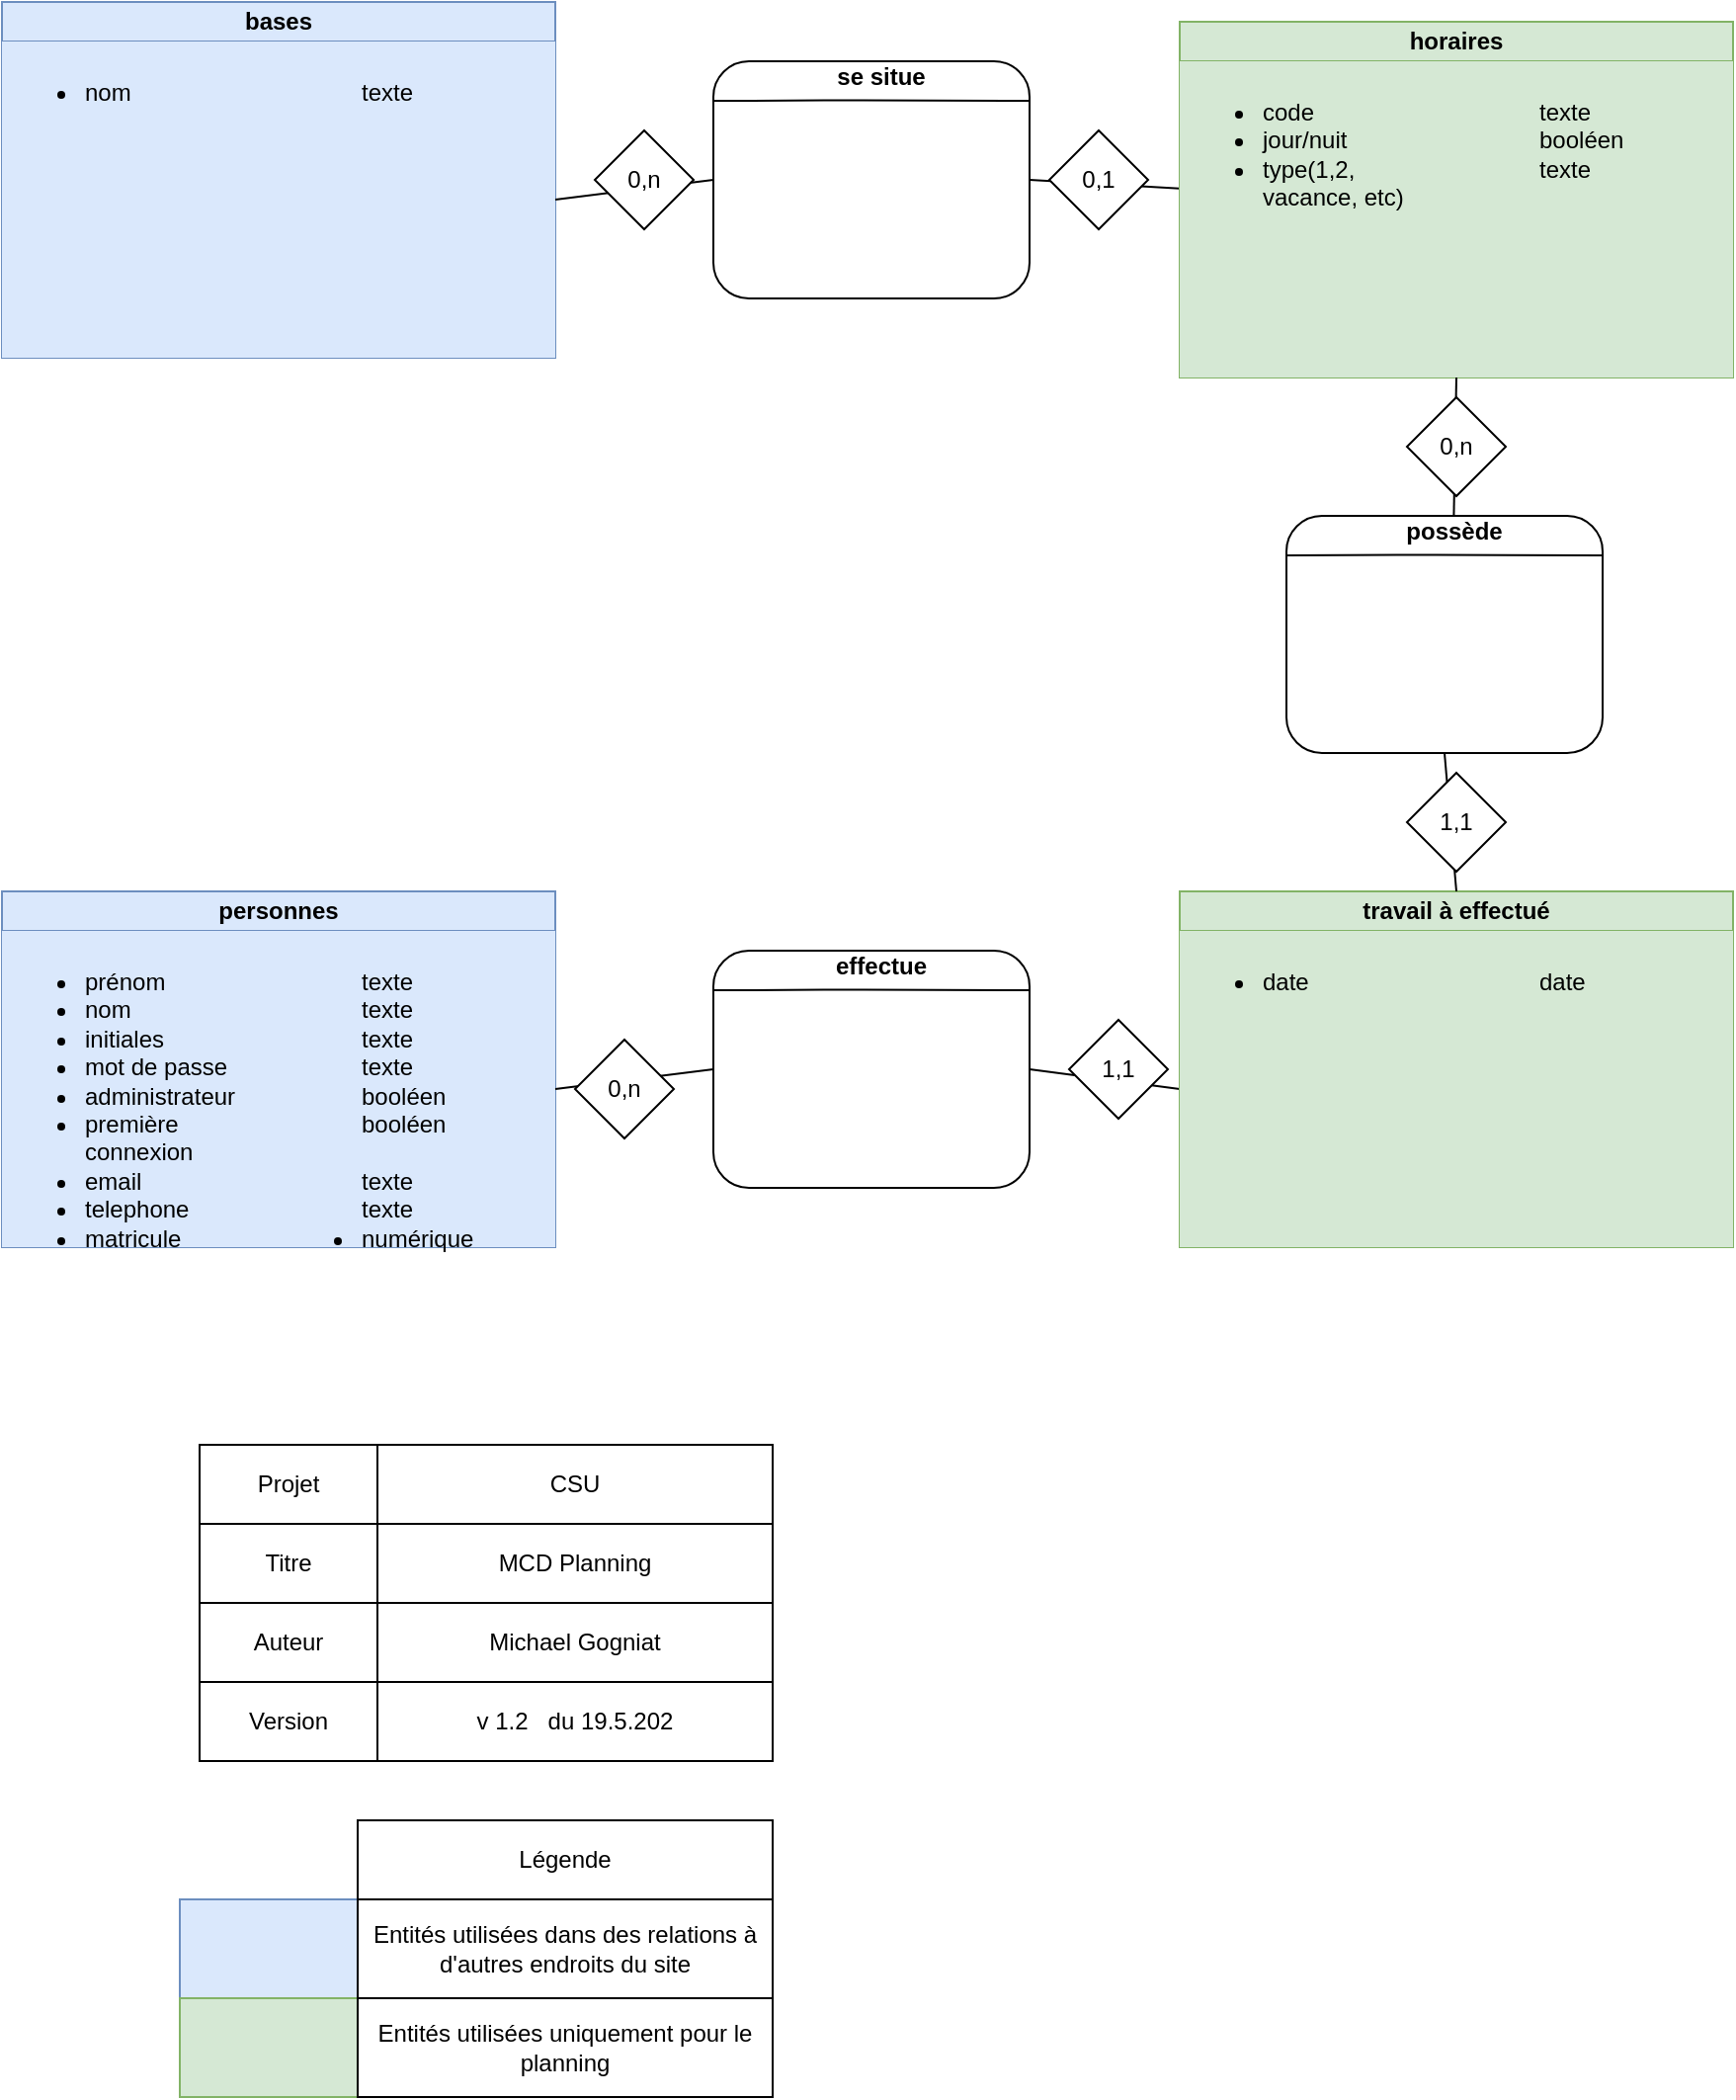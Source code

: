 <mxfile version="14.6.13" type="device"><diagram id="Emja7hMXI2FljJpUWiSh" name="Page-1"><mxGraphModel dx="3567" dy="806" grid="1" gridSize="10" guides="1" tooltips="1" connect="1" arrows="1" fold="1" page="1" pageScale="1" pageWidth="827" pageHeight="1169" math="0" shadow="0"><root><mxCell id="0"/><mxCell id="1" parent="0"/><mxCell id="C8RjLnPM1kb7HqwEhGF7-66" value="" style="endArrow=none;html=1;entryX=1;entryY=0.5;entryDx=0;entryDy=0;exitX=1;exitY=0.5;exitDx=0;exitDy=0;" parent="1" source="C8RjLnPM1kb7HqwEhGF7-62" edge="1"><mxGeometry width="50" height="50" relative="1" as="geometry"><mxPoint x="-924" y="190" as="sourcePoint"/><mxPoint x="-1540" y="170" as="targetPoint"/></mxGeometry></mxCell><mxCell id="5Gpysb1sgo4APHkWmdsX-26" value="Projet" style="rounded=0;whiteSpace=wrap;html=1;labelBackgroundColor=none;align=center;" parent="1" vertex="1"><mxGeometry x="-2310" y="790" width="90" height="40" as="geometry"/></mxCell><mxCell id="5Gpysb1sgo4APHkWmdsX-27" value="Titre" style="rounded=0;whiteSpace=wrap;html=1;labelBackgroundColor=none;" parent="1" vertex="1"><mxGeometry x="-2310" y="830" width="90" height="40" as="geometry"/></mxCell><mxCell id="5Gpysb1sgo4APHkWmdsX-28" value="Auteur" style="rounded=0;whiteSpace=wrap;html=1;labelBackgroundColor=none;" parent="1" vertex="1"><mxGeometry x="-2310" y="870" width="90" height="40" as="geometry"/></mxCell><mxCell id="5Gpysb1sgo4APHkWmdsX-29" value="Version" style="rounded=0;whiteSpace=wrap;html=1;labelBackgroundColor=none;" parent="1" vertex="1"><mxGeometry x="-2310" y="910" width="90" height="40" as="geometry"/></mxCell><mxCell id="5Gpysb1sgo4APHkWmdsX-30" value="MCD Planning" style="rounded=0;whiteSpace=wrap;html=1;labelBackgroundColor=none;align=center;" parent="1" vertex="1"><mxGeometry x="-2220" y="830" width="200" height="40" as="geometry"/></mxCell><mxCell id="5Gpysb1sgo4APHkWmdsX-31" value="CSU" style="rounded=0;whiteSpace=wrap;html=1;labelBackgroundColor=none;" parent="1" vertex="1"><mxGeometry x="-2220" y="790" width="200" height="40" as="geometry"/></mxCell><mxCell id="5Gpysb1sgo4APHkWmdsX-32" value="v 1.2&amp;nbsp; &amp;nbsp;du 19.5.202" style="rounded=0;whiteSpace=wrap;html=1;labelBackgroundColor=none;" parent="1" vertex="1"><mxGeometry x="-2220" y="910" width="200" height="40" as="geometry"/></mxCell><mxCell id="5Gpysb1sgo4APHkWmdsX-33" value="Michael Gogniat" style="rounded=0;whiteSpace=wrap;html=1;labelBackgroundColor=none;" parent="1" vertex="1"><mxGeometry x="-2220" y="870" width="200" height="40" as="geometry"/></mxCell><mxCell id="5Gpysb1sgo4APHkWmdsX-34" value="" style="rounded=0;whiteSpace=wrap;html=1;labelBackgroundColor=none;fillColor=#dae8fc;strokeColor=#6c8ebf;" parent="1" vertex="1"><mxGeometry x="-2320" y="1020" width="90" height="50" as="geometry"/></mxCell><mxCell id="5Gpysb1sgo4APHkWmdsX-35" value="Entités utilisées dans des relations à d'autres endroits du site" style="rounded=0;whiteSpace=wrap;html=1;labelBackgroundColor=none;align=center;" parent="1" vertex="1"><mxGeometry x="-2230" y="1020" width="210" height="50" as="geometry"/></mxCell><mxCell id="5Gpysb1sgo4APHkWmdsX-36" value="Légende" style="rounded=0;whiteSpace=wrap;html=1;labelBackgroundColor=none;" parent="1" vertex="1"><mxGeometry x="-2230" y="980" width="210" height="40" as="geometry"/></mxCell><mxCell id="5Gpysb1sgo4APHkWmdsX-37" value="" style="rounded=0;whiteSpace=wrap;html=1;labelBackgroundColor=none;fillColor=#d5e8d4;strokeColor=#82b366;" parent="1" vertex="1"><mxGeometry x="-2320" y="1070" width="90" height="50" as="geometry"/></mxCell><mxCell id="5Gpysb1sgo4APHkWmdsX-38" value="Entités utilisées uniquement pour le planning" style="rounded=0;whiteSpace=wrap;html=1;labelBackgroundColor=none;align=center;" parent="1" vertex="1"><mxGeometry x="-2230" y="1070" width="210" height="50" as="geometry"/></mxCell><mxCell id="5Gpysb1sgo4APHkWmdsX-46" value="&lt;div style=&quot;box-sizing: border-box ; width: 100% ; padding: 2px&quot;&gt;c&lt;/div&gt;" style="verticalAlign=top;align=center;overflow=fill;html=1;rounded=0;shadow=0;comic=0;labelBackgroundColor=none;strokeColor=#6c8ebf;strokeWidth=1;fillColor=#dae8fc;fontFamily=Verdana;fontSize=12;" parent="1" vertex="1"><mxGeometry x="-2410" y="510" width="280" height="180" as="geometry"/></mxCell><mxCell id="5Gpysb1sgo4APHkWmdsX-47" value="&lt;b&gt;personnes&lt;/b&gt;" style="rounded=0;whiteSpace=wrap;html=1;fillColor=#dae8fc;strokeColor=#6C8EBF;" parent="1" vertex="1"><mxGeometry x="-2410" y="510" width="280" height="20" as="geometry"/></mxCell><mxCell id="5Gpysb1sgo4APHkWmdsX-48" value="&lt;ul&gt;&lt;li&gt;prénom&lt;/li&gt;&lt;li&gt;nom&lt;/li&gt;&lt;li&gt;initiales&lt;/li&gt;&lt;li&gt;mot de passe&lt;/li&gt;&lt;li&gt;administrateur&lt;/li&gt;&lt;li&gt;première connexion&lt;/li&gt;&lt;li&gt;email&lt;/li&gt;&lt;li&gt;telephone&lt;/li&gt;&lt;li&gt;matricule&lt;/li&gt;&lt;/ul&gt;" style="text;fillColor=#dae8fc;html=1;whiteSpace=wrap;verticalAlign=top;overflow=hidden;" parent="1" vertex="1"><mxGeometry x="-2410" y="530" width="140" height="160" as="geometry"/></mxCell><mxCell id="5Gpysb1sgo4APHkWmdsX-49" value="&lt;ul&gt;&lt;li&gt;texte&lt;/li&gt;&lt;li&gt;texte&lt;/li&gt;&lt;li&gt;texte&lt;/li&gt;&lt;li&gt;texte&lt;/li&gt;&lt;li&gt;booléen&lt;/li&gt;&lt;li&gt;booléen&lt;/li&gt;&lt;li&gt;&amp;nbsp;&lt;/li&gt;&lt;li&gt;texte&lt;/li&gt;&lt;li&gt;texte&lt;/li&gt;&lt;li&gt;numérique&lt;/li&gt;&lt;/ul&gt;" style="text;fillColor=#dae8fc;html=1;whiteSpace=wrap;verticalAlign=top;overflow=hidden;" parent="1" vertex="1"><mxGeometry x="-2270" y="530" width="140" height="160" as="geometry"/></mxCell><mxCell id="5Gpysb1sgo4APHkWmdsX-50" value="" style="rounded=0;whiteSpace=wrap;html=1;fillColor=#dae8fc;strokeColor=none;" parent="1" vertex="1"><mxGeometry x="-2270" y="540" width="40" height="140" as="geometry"/></mxCell><mxCell id="5Gpysb1sgo4APHkWmdsX-51" value="c" style="group" parent="1" vertex="1" connectable="0"><mxGeometry x="-2050" y="540" width="160" height="120" as="geometry"/></mxCell><mxCell id="5Gpysb1sgo4APHkWmdsX-52" value="" style="rounded=1;whiteSpace=wrap;html=1;" parent="5Gpysb1sgo4APHkWmdsX-51" vertex="1"><mxGeometry width="160" height="120" as="geometry"/></mxCell><mxCell id="5Gpysb1sgo4APHkWmdsX-53" value="&lt;b&gt;effectue&lt;/b&gt;" style="text;html=1;strokeColor=none;fillColor=none;align=center;verticalAlign=middle;whiteSpace=wrap;rounded=0;" parent="5Gpysb1sgo4APHkWmdsX-51" vertex="1"><mxGeometry x="37.647" width="94.118" height="16.002" as="geometry"/></mxCell><mxCell id="5Gpysb1sgo4APHkWmdsX-54" value="" style="endArrow=none;html=1;entryX=1;entryY=0.167;entryDx=0;entryDy=0;entryPerimeter=0;exitX=0;exitY=0.167;exitDx=0;exitDy=0;exitPerimeter=0;" parent="5Gpysb1sgo4APHkWmdsX-51" source="5Gpysb1sgo4APHkWmdsX-52" target="5Gpysb1sgo4APHkWmdsX-52" edge="1"><mxGeometry width="50" height="50" relative="1" as="geometry"><mxPoint x="386.667" y="-204" as="sourcePoint"/><mxPoint x="480" y="-204" as="targetPoint"/><Array as="points"><mxPoint x="65.882" y="19.765"/></Array></mxGeometry></mxCell><mxCell id="5Gpysb1sgo4APHkWmdsX-55" value="" style="endArrow=none;html=1;entryX=1;entryY=0.5;entryDx=0;entryDy=0;exitX=0;exitY=0.5;exitDx=0;exitDy=0;" parent="1" target="5Gpysb1sgo4APHkWmdsX-52" edge="1"><mxGeometry width="50" height="50" relative="1" as="geometry"><mxPoint x="-1814" y="610" as="sourcePoint"/><mxPoint x="-1440" y="610" as="targetPoint"/></mxGeometry></mxCell><mxCell id="5Gpysb1sgo4APHkWmdsX-56" value="" style="endArrow=none;html=1;entryX=1;entryY=0.5;entryDx=0;entryDy=0;exitX=0;exitY=0.5;exitDx=0;exitDy=0;" parent="1" source="5Gpysb1sgo4APHkWmdsX-52" target="5Gpysb1sgo4APHkWmdsX-49" edge="1"><mxGeometry width="50" height="50" relative="1" as="geometry"><mxPoint x="-1514" y="630" as="sourcePoint"/><mxPoint x="-1430" y="620" as="targetPoint"/></mxGeometry></mxCell><mxCell id="5Gpysb1sgo4APHkWmdsX-57" value="" style="rhombus;whiteSpace=wrap;html=1;strokeColor=#000000;fillColor=#ffffff;" parent="1" vertex="1"><mxGeometry x="-1870" y="575" width="50" height="50" as="geometry"/></mxCell><mxCell id="5Gpysb1sgo4APHkWmdsX-58" value="1,1" style="text;html=1;strokeColor=none;fillColor=none;align=center;verticalAlign=middle;whiteSpace=wrap;rounded=0;" parent="1" vertex="1"><mxGeometry x="-1860" y="590" width="30" height="20" as="geometry"/></mxCell><mxCell id="5Gpysb1sgo4APHkWmdsX-59" value="" style="rhombus;whiteSpace=wrap;html=1;strokeColor=#000000;fillColor=#ffffff;" parent="1" vertex="1"><mxGeometry x="-2120" y="585" width="50" height="50" as="geometry"/></mxCell><mxCell id="5Gpysb1sgo4APHkWmdsX-60" value="0,n" style="text;html=1;strokeColor=none;fillColor=none;align=center;verticalAlign=middle;whiteSpace=wrap;rounded=0;" parent="1" vertex="1"><mxGeometry x="-2110" y="600" width="30" height="20" as="geometry"/></mxCell><mxCell id="C8RjLnPM1kb7HqwEhGF7-1" value="&lt;div style=&quot;box-sizing: border-box ; width: 100% ; padding: 2px&quot;&gt;c&lt;/div&gt;" style="verticalAlign=top;align=center;overflow=fill;html=1;rounded=0;shadow=0;comic=0;labelBackgroundColor=none;strokeColor=#6c8ebf;strokeWidth=1;fillColor=#dae8fc;fontFamily=Verdana;fontSize=12;" parent="1" vertex="1"><mxGeometry x="-2410" y="60" width="280" height="180" as="geometry"/></mxCell><mxCell id="C8RjLnPM1kb7HqwEhGF7-2" value="&lt;b&gt;bases&lt;/b&gt;" style="rounded=0;whiteSpace=wrap;html=1;fillColor=#dae8fc;strokeColor=#6C8EBF;" parent="1" vertex="1"><mxGeometry x="-2410" y="60" width="280" height="20" as="geometry"/></mxCell><mxCell id="C8RjLnPM1kb7HqwEhGF7-3" value="&lt;ul&gt;&lt;li&gt;nom&lt;/li&gt;&lt;/ul&gt;" style="text;fillColor=#dae8fc;html=1;whiteSpace=wrap;verticalAlign=top;overflow=hidden;" parent="1" vertex="1"><mxGeometry x="-2410" y="80" width="140" height="160" as="geometry"/></mxCell><mxCell id="C8RjLnPM1kb7HqwEhGF7-4" value="&lt;ul&gt;&lt;li&gt;texte&lt;br&gt;&lt;/li&gt;&lt;/ul&gt;" style="text;fillColor=#dae8fc;html=1;whiteSpace=wrap;verticalAlign=top;overflow=hidden;" parent="1" vertex="1"><mxGeometry x="-2270" y="80" width="140" height="160" as="geometry"/></mxCell><mxCell id="C8RjLnPM1kb7HqwEhGF7-5" value="" style="rounded=0;whiteSpace=wrap;html=1;fillColor=#dae8fc;strokeColor=none;" parent="1" vertex="1"><mxGeometry x="-2270" y="90" width="40" height="140" as="geometry"/></mxCell><mxCell id="C8RjLnPM1kb7HqwEhGF7-6" value="&lt;div style=&quot;box-sizing: border-box ; width: 100% ; padding: 2px&quot;&gt;cv&lt;/div&gt;" style="verticalAlign=top;align=center;overflow=fill;html=1;rounded=0;shadow=0;comic=0;labelBackgroundColor=none;strokeColor=#82b366;strokeWidth=1;fillColor=#d5e8d4;fontFamily=Verdana;fontSize=12;" parent="1" vertex="1"><mxGeometry x="-1814" y="70" width="280" height="180" as="geometry"/></mxCell><mxCell id="C8RjLnPM1kb7HqwEhGF7-7" value="&lt;b&gt;horaires&lt;/b&gt;" style="rounded=0;whiteSpace=wrap;html=1;fillColor=#d5e8d4;strokeColor=#82b366;" parent="1" vertex="1"><mxGeometry x="-1814" y="70" width="280" height="20" as="geometry"/></mxCell><mxCell id="C8RjLnPM1kb7HqwEhGF7-8" value="&lt;ul&gt;&lt;li&gt;code&lt;/li&gt;&lt;li&gt;jour/nuit&lt;/li&gt;&lt;li&gt;type(1,2, vacance, etc)&lt;/li&gt;&lt;/ul&gt;" style="text;fillColor=#d5e8d4;html=1;whiteSpace=wrap;verticalAlign=top;overflow=hidden;" parent="1" vertex="1"><mxGeometry x="-1814" y="90" width="140" height="160" as="geometry"/></mxCell><mxCell id="C8RjLnPM1kb7HqwEhGF7-9" value="&lt;ul&gt;&lt;li&gt;texte&lt;/li&gt;&lt;li&gt;booléen&lt;/li&gt;&lt;li&gt;texte&lt;/li&gt;&lt;/ul&gt;" style="text;fillColor=#d5e8d4;html=1;whiteSpace=wrap;verticalAlign=top;overflow=hidden;" parent="1" vertex="1"><mxGeometry x="-1674" y="90" width="140" height="160" as="geometry"/></mxCell><mxCell id="C8RjLnPM1kb7HqwEhGF7-10" value="" style="rounded=0;whiteSpace=wrap;html=1;fillColor=#d5e8d4;strokeColor=none;" parent="1" vertex="1"><mxGeometry x="-1674" y="100" width="40" height="140" as="geometry"/></mxCell><mxCell id="C8RjLnPM1kb7HqwEhGF7-16" value="&lt;div style=&quot;box-sizing: border-box ; width: 100% ; padding: 2px&quot;&gt;cv&lt;/div&gt;" style="verticalAlign=top;align=center;overflow=fill;html=1;rounded=0;shadow=0;comic=0;labelBackgroundColor=none;strokeColor=#82b366;strokeWidth=1;fillColor=#d5e8d4;fontFamily=Verdana;fontSize=12;" parent="1" vertex="1"><mxGeometry x="-1814" y="510" width="280" height="180" as="geometry"/></mxCell><mxCell id="C8RjLnPM1kb7HqwEhGF7-17" value="&lt;b&gt;travail à effectué&lt;/b&gt;" style="rounded=0;whiteSpace=wrap;html=1;fillColor=#d5e8d4;strokeColor=#82b366;" parent="1" vertex="1"><mxGeometry x="-1814" y="510" width="280" height="20" as="geometry"/></mxCell><mxCell id="C8RjLnPM1kb7HqwEhGF7-18" value="&lt;ul&gt;&lt;li&gt;date&lt;/li&gt;&lt;/ul&gt;" style="text;fillColor=#d5e8d4;html=1;whiteSpace=wrap;verticalAlign=top;overflow=hidden;" parent="1" vertex="1"><mxGeometry x="-1814" y="530" width="140" height="160" as="geometry"/></mxCell><mxCell id="C8RjLnPM1kb7HqwEhGF7-19" value="&lt;ul&gt;&lt;li&gt;date&lt;/li&gt;&lt;/ul&gt;" style="text;fillColor=#d5e8d4;html=1;whiteSpace=wrap;verticalAlign=top;overflow=hidden;" parent="1" vertex="1"><mxGeometry x="-1674" y="530" width="140" height="160" as="geometry"/></mxCell><mxCell id="C8RjLnPM1kb7HqwEhGF7-20" value="" style="rounded=0;whiteSpace=wrap;html=1;fillColor=#d5e8d4;strokeColor=none;" parent="1" vertex="1"><mxGeometry x="-1674" y="540" width="40" height="140" as="geometry"/></mxCell><mxCell id="C8RjLnPM1kb7HqwEhGF7-44" value="" style="endArrow=none;html=1;entryX=0.5;entryY=1;entryDx=0;entryDy=0;exitX=0.5;exitY=0;exitDx=0;exitDy=0;" parent="1" target="C8RjLnPM1kb7HqwEhGF7-48" edge="1"><mxGeometry width="50" height="50" relative="1" as="geometry"><mxPoint x="-1674" y="510" as="sourcePoint"/><mxPoint x="-1664" y="260" as="targetPoint"/></mxGeometry></mxCell><mxCell id="C8RjLnPM1kb7HqwEhGF7-45" value="" style="endArrow=none;html=1;entryX=1;entryY=1;entryDx=0;entryDy=0;exitX=0.5;exitY=0;exitDx=0;exitDy=0;" parent="1" source="C8RjLnPM1kb7HqwEhGF7-49" edge="1"><mxGeometry width="50" height="50" relative="1" as="geometry"><mxPoint x="-1804" y="180" as="sourcePoint"/><mxPoint x="-1674" y="250" as="targetPoint"/></mxGeometry></mxCell><mxCell id="C8RjLnPM1kb7HqwEhGF7-47" value="c" style="group" parent="1" vertex="1" connectable="0"><mxGeometry x="-1760" y="320" width="160" height="120" as="geometry"/></mxCell><mxCell id="C8RjLnPM1kb7HqwEhGF7-48" value="" style="rounded=1;whiteSpace=wrap;html=1;" parent="C8RjLnPM1kb7HqwEhGF7-47" vertex="1"><mxGeometry width="160" height="120" as="geometry"/></mxCell><mxCell id="C8RjLnPM1kb7HqwEhGF7-49" value="&lt;b&gt;possède&lt;/b&gt;" style="text;html=1;strokeColor=none;fillColor=none;align=center;verticalAlign=middle;whiteSpace=wrap;rounded=0;" parent="C8RjLnPM1kb7HqwEhGF7-47" vertex="1"><mxGeometry x="37.647" width="94.118" height="16.002" as="geometry"/></mxCell><mxCell id="C8RjLnPM1kb7HqwEhGF7-50" value="" style="endArrow=none;html=1;entryX=1;entryY=0.167;entryDx=0;entryDy=0;entryPerimeter=0;exitX=0;exitY=0.167;exitDx=0;exitDy=0;exitPerimeter=0;" parent="C8RjLnPM1kb7HqwEhGF7-47" source="C8RjLnPM1kb7HqwEhGF7-48" target="C8RjLnPM1kb7HqwEhGF7-48" edge="1"><mxGeometry width="50" height="50" relative="1" as="geometry"><mxPoint x="386.667" y="-204" as="sourcePoint"/><mxPoint x="480" y="-204" as="targetPoint"/><Array as="points"><mxPoint x="65.882" y="19.765"/></Array></mxGeometry></mxCell><mxCell id="C8RjLnPM1kb7HqwEhGF7-51" value="" style="rhombus;whiteSpace=wrap;html=1;strokeColor=#000000;fillColor=#ffffff;" parent="1" vertex="1"><mxGeometry x="-1699" y="260" width="50" height="50" as="geometry"/></mxCell><mxCell id="C8RjLnPM1kb7HqwEhGF7-52" value="0,n" style="text;html=1;strokeColor=none;fillColor=none;align=center;verticalAlign=middle;whiteSpace=wrap;rounded=0;" parent="1" vertex="1"><mxGeometry x="-1689" y="275" width="30" height="20" as="geometry"/></mxCell><mxCell id="C8RjLnPM1kb7HqwEhGF7-53" value="" style="rhombus;whiteSpace=wrap;html=1;strokeColor=#000000;fillColor=#ffffff;" parent="1" vertex="1"><mxGeometry x="-1699" y="450" width="50" height="50" as="geometry"/></mxCell><mxCell id="C8RjLnPM1kb7HqwEhGF7-54" value="1,1" style="text;html=1;strokeColor=none;fillColor=none;align=center;verticalAlign=middle;whiteSpace=wrap;rounded=0;" parent="1" vertex="1"><mxGeometry x="-1689" y="465" width="30" height="20" as="geometry"/></mxCell><mxCell id="C8RjLnPM1kb7HqwEhGF7-61" value="c" style="group" parent="1" vertex="1" connectable="0"><mxGeometry x="-2050" y="90" width="160" height="120" as="geometry"/></mxCell><mxCell id="C8RjLnPM1kb7HqwEhGF7-62" value="" style="rounded=1;whiteSpace=wrap;html=1;" parent="C8RjLnPM1kb7HqwEhGF7-61" vertex="1"><mxGeometry width="160" height="120" as="geometry"/></mxCell><mxCell id="C8RjLnPM1kb7HqwEhGF7-63" value="&lt;b&gt;se situe&lt;/b&gt;" style="text;html=1;strokeColor=none;fillColor=none;align=center;verticalAlign=middle;whiteSpace=wrap;rounded=0;" parent="C8RjLnPM1kb7HqwEhGF7-61" vertex="1"><mxGeometry x="37.647" width="94.118" height="16.002" as="geometry"/></mxCell><mxCell id="C8RjLnPM1kb7HqwEhGF7-64" value="" style="endArrow=none;html=1;entryX=1;entryY=0.167;entryDx=0;entryDy=0;entryPerimeter=0;exitX=0;exitY=0.167;exitDx=0;exitDy=0;exitPerimeter=0;" parent="C8RjLnPM1kb7HqwEhGF7-61" source="C8RjLnPM1kb7HqwEhGF7-62" target="C8RjLnPM1kb7HqwEhGF7-62" edge="1"><mxGeometry width="50" height="50" relative="1" as="geometry"><mxPoint x="386.667" y="-204" as="sourcePoint"/><mxPoint x="480" y="-204" as="targetPoint"/><Array as="points"><mxPoint x="65.882" y="19.765"/></Array></mxGeometry></mxCell><mxCell id="C8RjLnPM1kb7HqwEhGF7-65" value="" style="endArrow=none;html=1;entryX=0;entryY=0.5;entryDx=0;entryDy=0;exitX=1;exitY=0.5;exitDx=0;exitDy=0;" parent="1" source="C8RjLnPM1kb7HqwEhGF7-4" target="C8RjLnPM1kb7HqwEhGF7-62" edge="1"><mxGeometry width="50" height="50" relative="1" as="geometry"><mxPoint x="-1224" y="170" as="sourcePoint"/><mxPoint x="-850" y="170" as="targetPoint"/></mxGeometry></mxCell><mxCell id="C8RjLnPM1kb7HqwEhGF7-67" value="" style="rhombus;whiteSpace=wrap;html=1;strokeColor=#000000;fillColor=#ffffff;" parent="1" vertex="1"><mxGeometry x="-2110" y="125" width="50" height="50" as="geometry"/></mxCell><mxCell id="C8RjLnPM1kb7HqwEhGF7-68" value="0,n" style="text;html=1;strokeColor=none;fillColor=none;align=center;verticalAlign=middle;whiteSpace=wrap;rounded=0;" parent="1" vertex="1"><mxGeometry x="-2100" y="140" width="30" height="20" as="geometry"/></mxCell><mxCell id="C8RjLnPM1kb7HqwEhGF7-69" value="" style="rhombus;whiteSpace=wrap;html=1;strokeColor=#000000;fillColor=#ffffff;" parent="1" vertex="1"><mxGeometry x="-1880" y="125" width="50" height="50" as="geometry"/></mxCell><mxCell id="C8RjLnPM1kb7HqwEhGF7-70" value="0,1" style="text;html=1;strokeColor=none;fillColor=none;align=center;verticalAlign=middle;whiteSpace=wrap;rounded=0;" parent="1" vertex="1"><mxGeometry x="-1870" y="140" width="30" height="20" as="geometry"/></mxCell></root></mxGraphModel></diagram></mxfile>